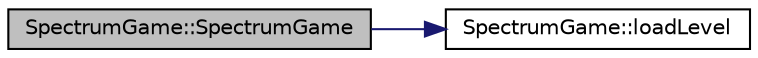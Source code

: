digraph "SpectrumGame::SpectrumGame"
{
  edge [fontname="Helvetica",fontsize="10",labelfontname="Helvetica",labelfontsize="10"];
  node [fontname="Helvetica",fontsize="10",shape=record];
  rankdir="LR";
  Node0 [label="SpectrumGame::SpectrumGame",height=0.2,width=0.4,color="black", fillcolor="grey75", style="filled", fontcolor="black"];
  Node0 -> Node1 [color="midnightblue",fontsize="10",style="solid",fontname="Helvetica"];
  Node1 [label="SpectrumGame::loadLevel",height=0.2,width=0.4,color="black", fillcolor="white", style="filled",URL="$class_spectrum_game.html#aaad553200f65a101e4f6b499385b4b84",tooltip="Loads a new level based on the level name. "];
}
